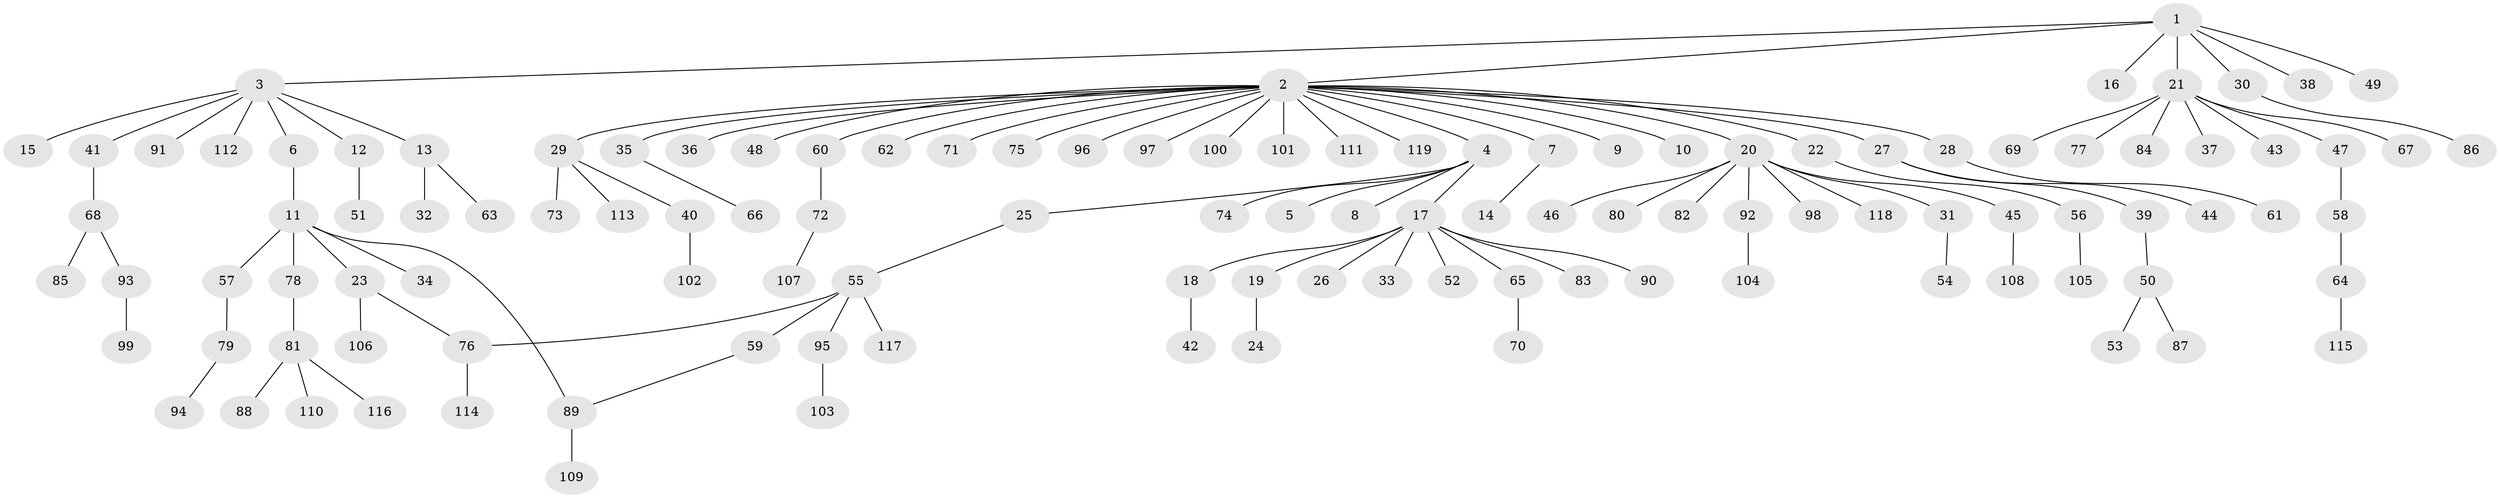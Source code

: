 // Generated by graph-tools (version 1.1) at 2025/01/03/09/25 03:01:56]
// undirected, 119 vertices, 120 edges
graph export_dot {
graph [start="1"]
  node [color=gray90,style=filled];
  1;
  2;
  3;
  4;
  5;
  6;
  7;
  8;
  9;
  10;
  11;
  12;
  13;
  14;
  15;
  16;
  17;
  18;
  19;
  20;
  21;
  22;
  23;
  24;
  25;
  26;
  27;
  28;
  29;
  30;
  31;
  32;
  33;
  34;
  35;
  36;
  37;
  38;
  39;
  40;
  41;
  42;
  43;
  44;
  45;
  46;
  47;
  48;
  49;
  50;
  51;
  52;
  53;
  54;
  55;
  56;
  57;
  58;
  59;
  60;
  61;
  62;
  63;
  64;
  65;
  66;
  67;
  68;
  69;
  70;
  71;
  72;
  73;
  74;
  75;
  76;
  77;
  78;
  79;
  80;
  81;
  82;
  83;
  84;
  85;
  86;
  87;
  88;
  89;
  90;
  91;
  92;
  93;
  94;
  95;
  96;
  97;
  98;
  99;
  100;
  101;
  102;
  103;
  104;
  105;
  106;
  107;
  108;
  109;
  110;
  111;
  112;
  113;
  114;
  115;
  116;
  117;
  118;
  119;
  1 -- 2;
  1 -- 3;
  1 -- 16;
  1 -- 21;
  1 -- 30;
  1 -- 38;
  1 -- 49;
  2 -- 4;
  2 -- 7;
  2 -- 9;
  2 -- 10;
  2 -- 20;
  2 -- 22;
  2 -- 27;
  2 -- 28;
  2 -- 29;
  2 -- 35;
  2 -- 36;
  2 -- 48;
  2 -- 60;
  2 -- 62;
  2 -- 71;
  2 -- 75;
  2 -- 96;
  2 -- 97;
  2 -- 100;
  2 -- 101;
  2 -- 111;
  2 -- 119;
  3 -- 6;
  3 -- 12;
  3 -- 13;
  3 -- 15;
  3 -- 41;
  3 -- 91;
  3 -- 112;
  4 -- 5;
  4 -- 8;
  4 -- 17;
  4 -- 25;
  4 -- 74;
  6 -- 11;
  7 -- 14;
  11 -- 23;
  11 -- 34;
  11 -- 57;
  11 -- 78;
  11 -- 89;
  12 -- 51;
  13 -- 32;
  13 -- 63;
  17 -- 18;
  17 -- 19;
  17 -- 26;
  17 -- 33;
  17 -- 52;
  17 -- 65;
  17 -- 83;
  17 -- 90;
  18 -- 42;
  19 -- 24;
  20 -- 31;
  20 -- 45;
  20 -- 46;
  20 -- 80;
  20 -- 82;
  20 -- 92;
  20 -- 98;
  20 -- 118;
  21 -- 37;
  21 -- 43;
  21 -- 47;
  21 -- 67;
  21 -- 69;
  21 -- 77;
  21 -- 84;
  22 -- 56;
  23 -- 76;
  23 -- 106;
  25 -- 55;
  27 -- 39;
  27 -- 44;
  28 -- 61;
  29 -- 40;
  29 -- 73;
  29 -- 113;
  30 -- 86;
  31 -- 54;
  35 -- 66;
  39 -- 50;
  40 -- 102;
  41 -- 68;
  45 -- 108;
  47 -- 58;
  50 -- 53;
  50 -- 87;
  55 -- 59;
  55 -- 76;
  55 -- 95;
  55 -- 117;
  56 -- 105;
  57 -- 79;
  58 -- 64;
  59 -- 89;
  60 -- 72;
  64 -- 115;
  65 -- 70;
  68 -- 85;
  68 -- 93;
  72 -- 107;
  76 -- 114;
  78 -- 81;
  79 -- 94;
  81 -- 88;
  81 -- 110;
  81 -- 116;
  89 -- 109;
  92 -- 104;
  93 -- 99;
  95 -- 103;
}
